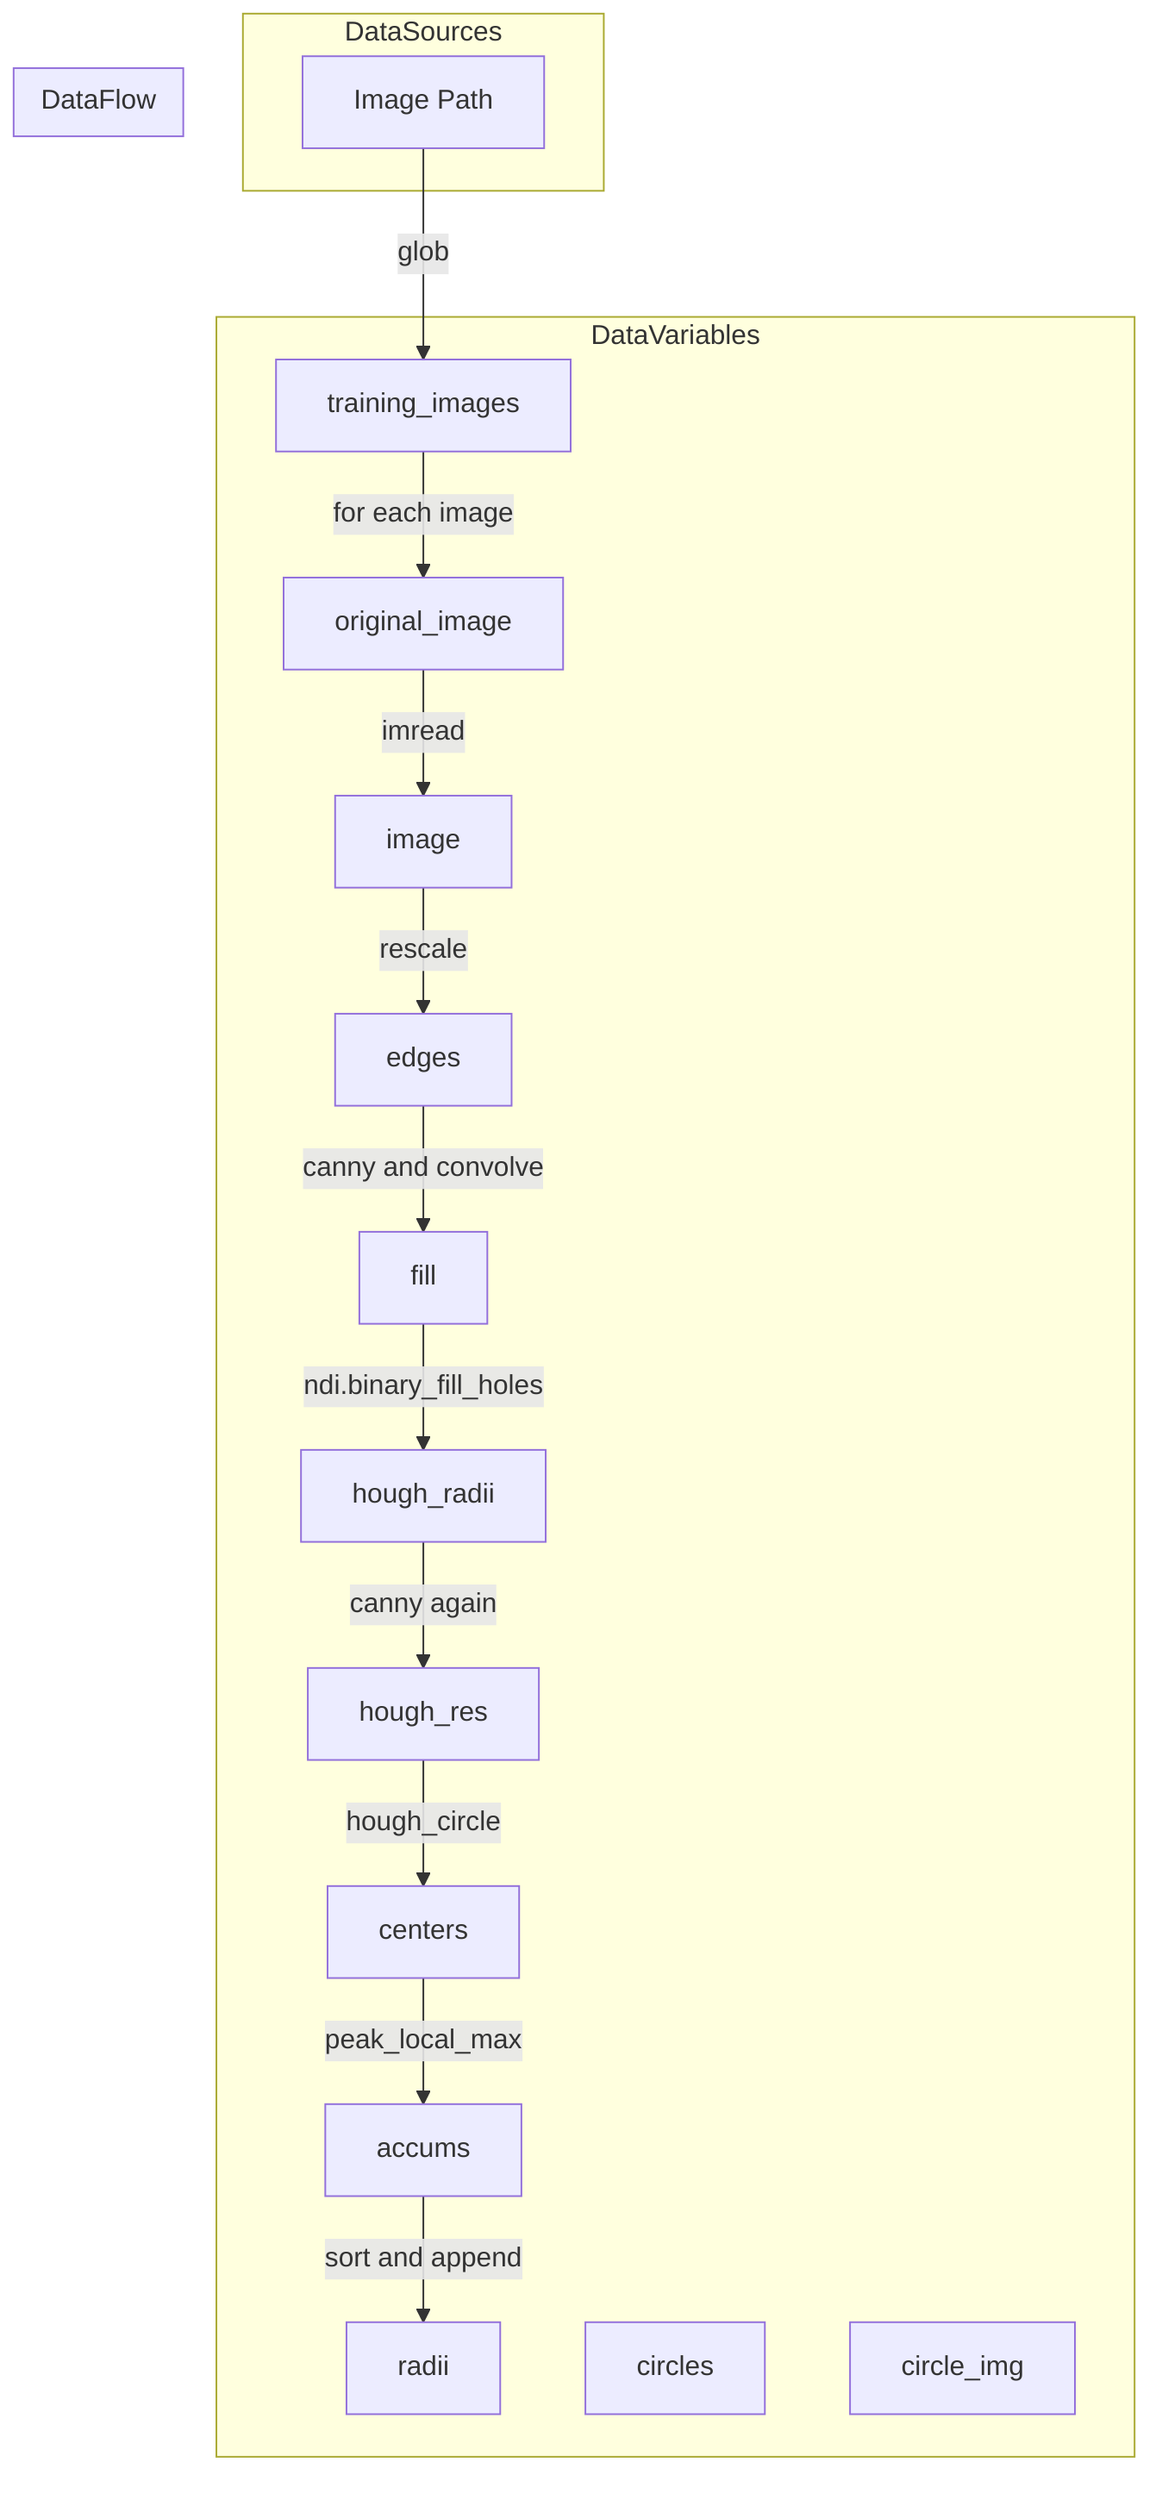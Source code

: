 flowchart TD
    %% Start of the Diagram
    subgraph DataSources
    DS1["Image Path"]
    end
    
    subgraph DataVariables
    DV1["training_images"]
    DV2["original_image"]
    DV3["image"]
    DV4["edges"]
    DV5["fill"]
    DV6["hough_radii"]
    DV7["hough_res"]
    DV8["centers"]
    DV9["accums"]
    DV10["radii"]
    DV11["circles"]
    DV12["circle_img"]
    end
    
    subgraph DataFlow
    DS1 -->|glob| DV1
    DV1 -->|for each image| DV2
    DV2 -->|imread| DV3
    DV3 -->|rescale| DV4
    DV4 -->|canny and convolve| DV5
    DV5 -->|ndi.binary_fill_holes| DV6
    DV6 -->|canny again| DV7
    DV7 -->|hough_circle| DV8
    DV8 -->|peak_local_max| DV9
    DV9 -->|sort and append| DV10
    end
    %% End of the Diagram